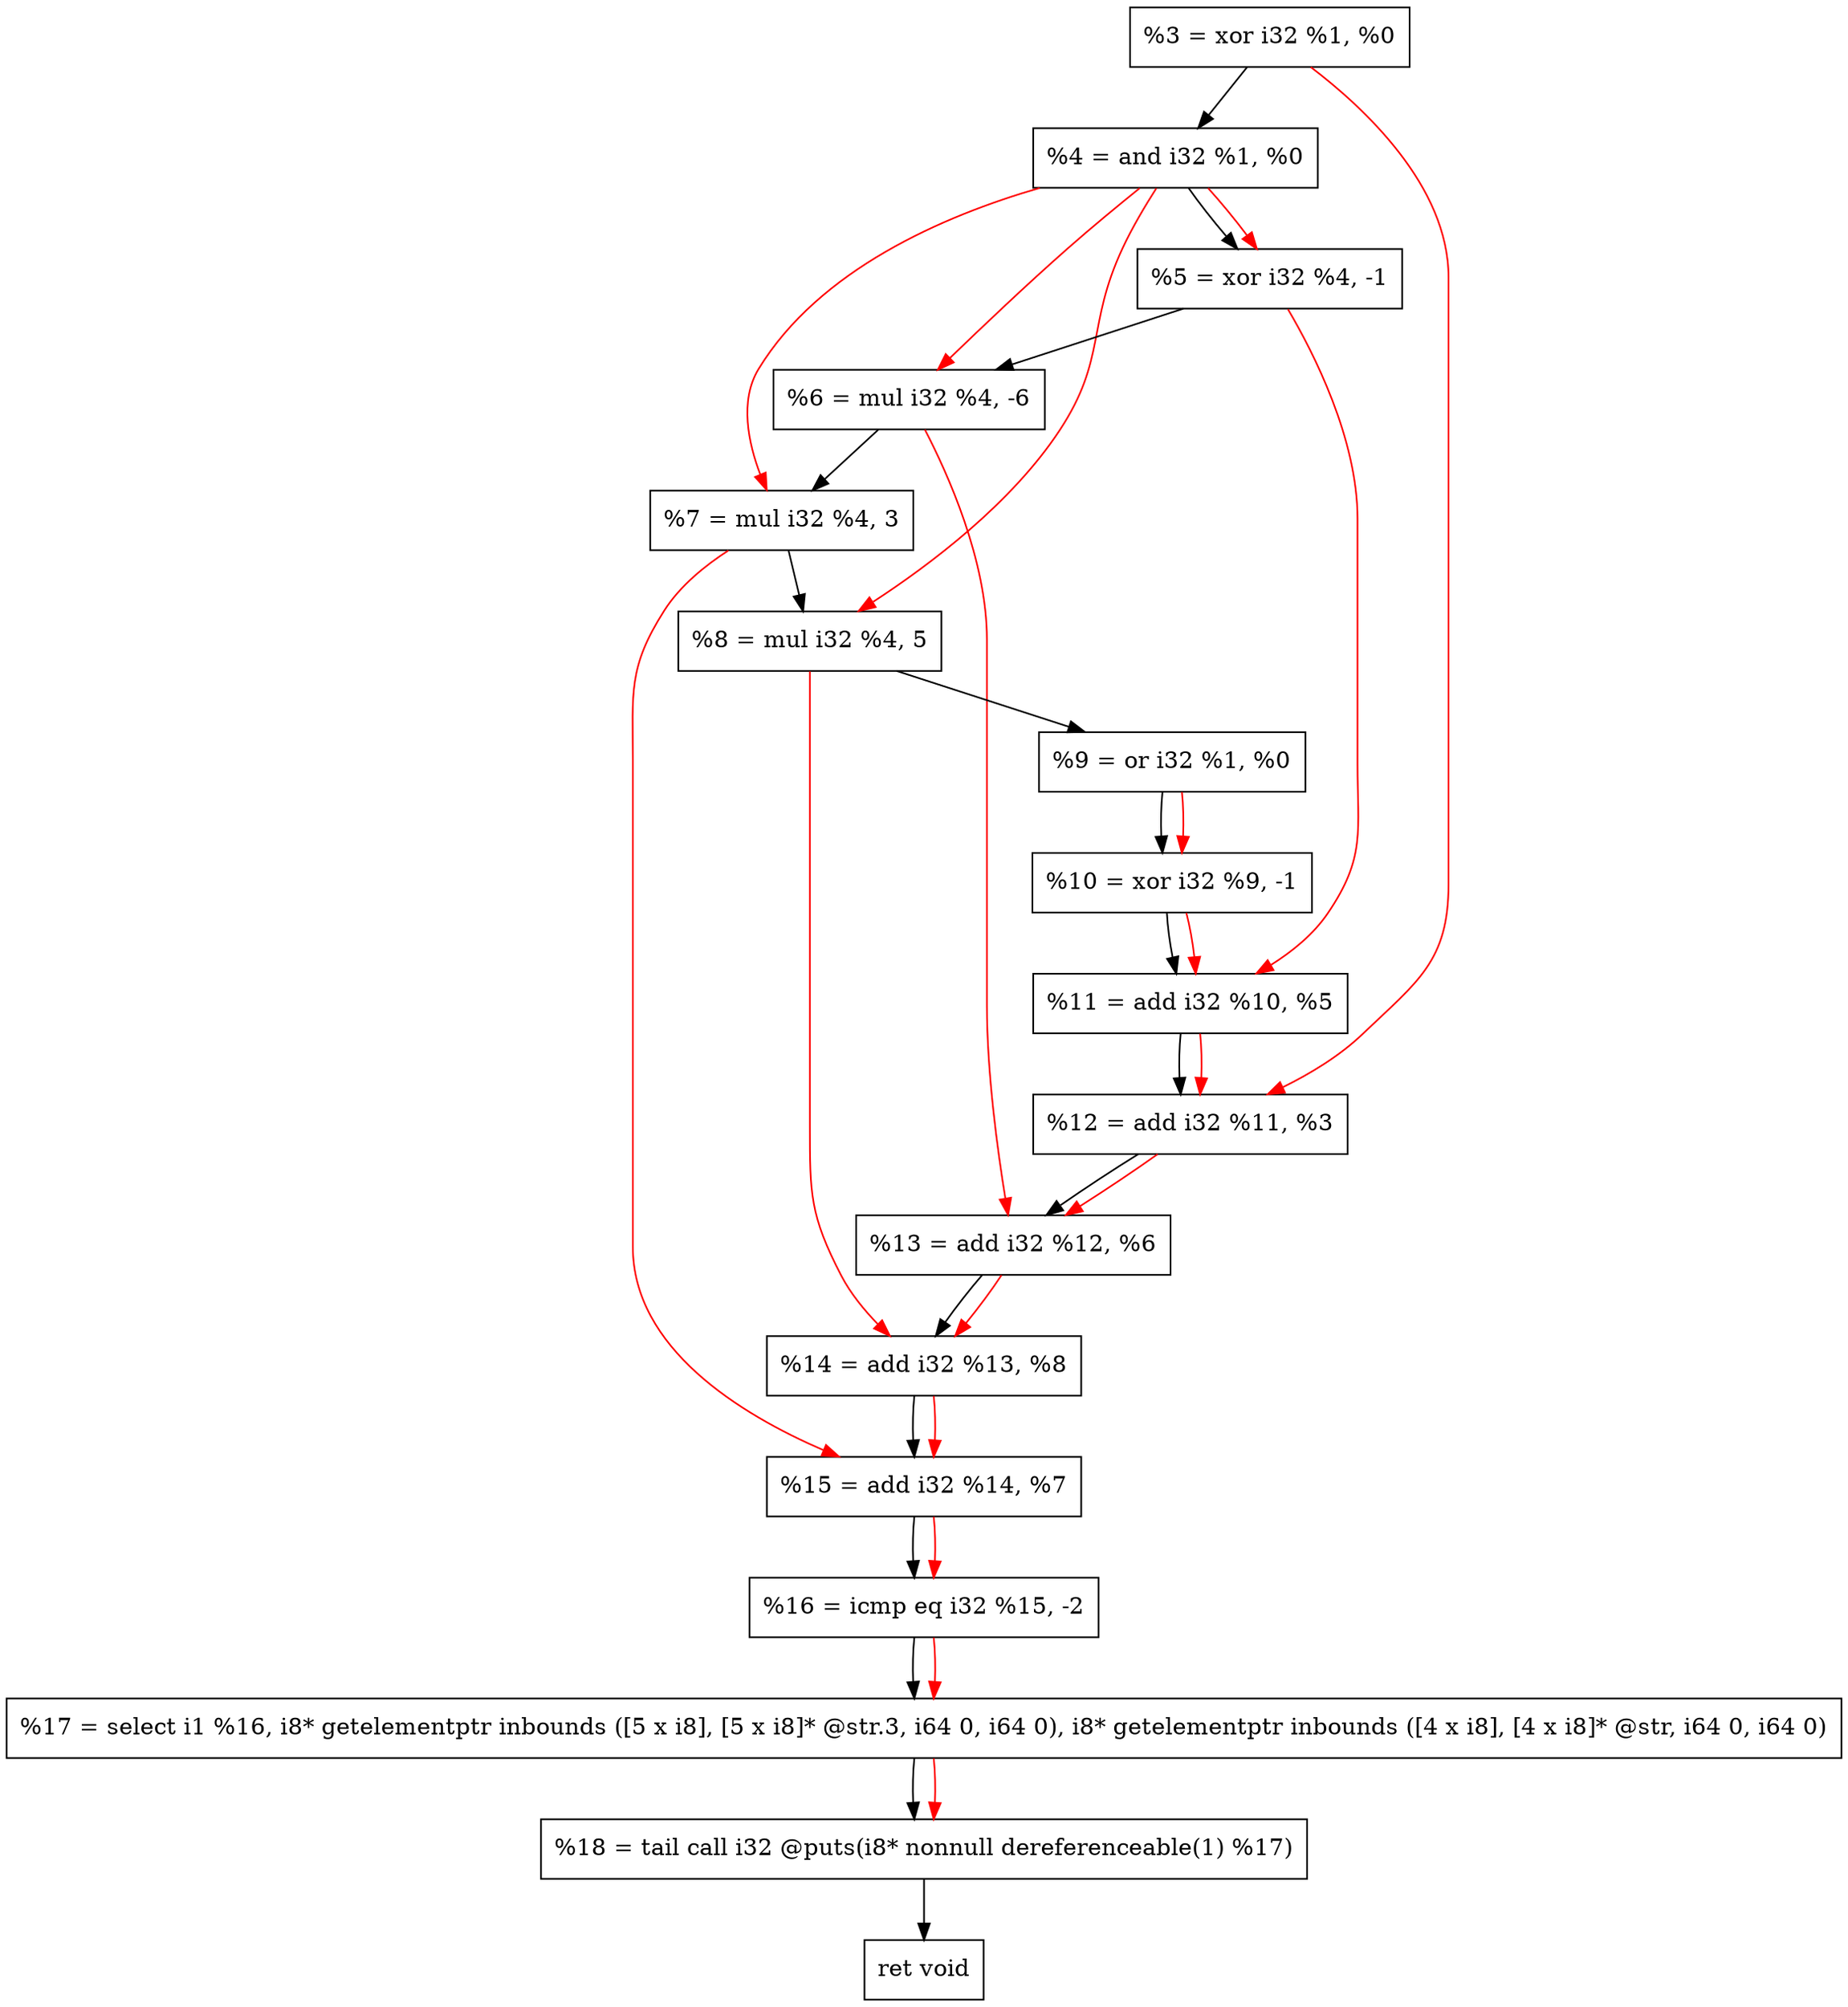 digraph "DFG for'crackme' function" {
	Node0x1e8c300[shape=record, label="  %3 = xor i32 %1, %0"];
	Node0x1e8c370[shape=record, label="  %4 = and i32 %1, %0"];
	Node0x1e8ca40[shape=record, label="  %5 = xor i32 %4, -1"];
	Node0x1e8cae0[shape=record, label="  %6 = mul i32 %4, -6"];
	Node0x1e8cb80[shape=record, label="  %7 = mul i32 %4, 3"];
	Node0x1e8cc20[shape=record, label="  %8 = mul i32 %4, 5"];
	Node0x1e8cc90[shape=record, label="  %9 = or i32 %1, %0"];
	Node0x1e8cd00[shape=record, label="  %10 = xor i32 %9, -1"];
	Node0x1e8cd70[shape=record, label="  %11 = add i32 %10, %5"];
	Node0x1e8cde0[shape=record, label="  %12 = add i32 %11, %3"];
	Node0x1e8ce50[shape=record, label="  %13 = add i32 %12, %6"];
	Node0x1e8cec0[shape=record, label="  %14 = add i32 %13, %8"];
	Node0x1e8cf30[shape=record, label="  %15 = add i32 %14, %7"];
	Node0x1e8cfd0[shape=record, label="  %16 = icmp eq i32 %15, -2"];
	Node0x1e2d268[shape=record, label="  %17 = select i1 %16, i8* getelementptr inbounds ([5 x i8], [5 x i8]* @str.3, i64 0, i64 0), i8* getelementptr inbounds ([4 x i8], [4 x i8]* @str, i64 0, i64 0)"];
	Node0x1e8d470[shape=record, label="  %18 = tail call i32 @puts(i8* nonnull dereferenceable(1) %17)"];
	Node0x1e8d4c0[shape=record, label="  ret void"];
	Node0x1e8c300 -> Node0x1e8c370;
	Node0x1e8c370 -> Node0x1e8ca40;
	Node0x1e8ca40 -> Node0x1e8cae0;
	Node0x1e8cae0 -> Node0x1e8cb80;
	Node0x1e8cb80 -> Node0x1e8cc20;
	Node0x1e8cc20 -> Node0x1e8cc90;
	Node0x1e8cc90 -> Node0x1e8cd00;
	Node0x1e8cd00 -> Node0x1e8cd70;
	Node0x1e8cd70 -> Node0x1e8cde0;
	Node0x1e8cde0 -> Node0x1e8ce50;
	Node0x1e8ce50 -> Node0x1e8cec0;
	Node0x1e8cec0 -> Node0x1e8cf30;
	Node0x1e8cf30 -> Node0x1e8cfd0;
	Node0x1e8cfd0 -> Node0x1e2d268;
	Node0x1e2d268 -> Node0x1e8d470;
	Node0x1e8d470 -> Node0x1e8d4c0;
edge [color=red]
	Node0x1e8c370 -> Node0x1e8ca40;
	Node0x1e8c370 -> Node0x1e8cae0;
	Node0x1e8c370 -> Node0x1e8cb80;
	Node0x1e8c370 -> Node0x1e8cc20;
	Node0x1e8cc90 -> Node0x1e8cd00;
	Node0x1e8cd00 -> Node0x1e8cd70;
	Node0x1e8ca40 -> Node0x1e8cd70;
	Node0x1e8cd70 -> Node0x1e8cde0;
	Node0x1e8c300 -> Node0x1e8cde0;
	Node0x1e8cde0 -> Node0x1e8ce50;
	Node0x1e8cae0 -> Node0x1e8ce50;
	Node0x1e8ce50 -> Node0x1e8cec0;
	Node0x1e8cc20 -> Node0x1e8cec0;
	Node0x1e8cec0 -> Node0x1e8cf30;
	Node0x1e8cb80 -> Node0x1e8cf30;
	Node0x1e8cf30 -> Node0x1e8cfd0;
	Node0x1e8cfd0 -> Node0x1e2d268;
	Node0x1e2d268 -> Node0x1e8d470;
}
